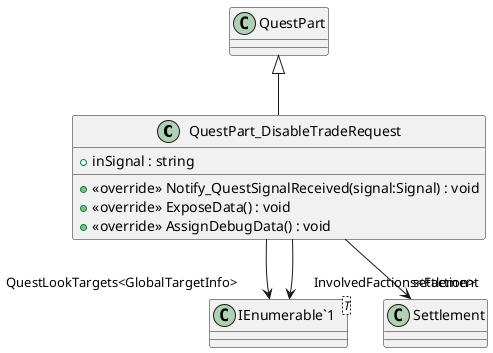 @startuml
class QuestPart_DisableTradeRequest {
    + inSignal : string
    + <<override>> Notify_QuestSignalReceived(signal:Signal) : void
    + <<override>> ExposeData() : void
    + <<override>> AssignDebugData() : void
}
class "IEnumerable`1"<T> {
}
QuestPart <|-- QuestPart_DisableTradeRequest
QuestPart_DisableTradeRequest --> "settlement" Settlement
QuestPart_DisableTradeRequest --> "QuestLookTargets<GlobalTargetInfo>" "IEnumerable`1"
QuestPart_DisableTradeRequest --> "InvolvedFactions<Faction>" "IEnumerable`1"
@enduml
